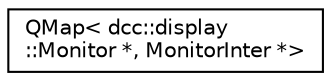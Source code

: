 digraph "类继承关系图"
{
  edge [fontname="Helvetica",fontsize="10",labelfontname="Helvetica",labelfontsize="10"];
  node [fontname="Helvetica",fontsize="10",shape=record];
  rankdir="LR";
  Node0 [label="QMap\< dcc::display\l::Monitor *, MonitorInter *\>",height=0.2,width=0.4,color="black", fillcolor="white", style="filled",URL="$class_q_map.html"];
}
